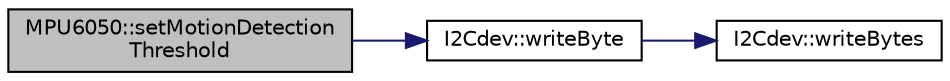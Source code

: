 digraph "MPU6050::setMotionDetectionThreshold"
{
  edge [fontname="Helvetica",fontsize="10",labelfontname="Helvetica",labelfontsize="10"];
  node [fontname="Helvetica",fontsize="10",shape=record];
  rankdir="LR";
  Node1146 [label="MPU6050::setMotionDetection\lThreshold",height=0.2,width=0.4,color="black", fillcolor="grey75", style="filled", fontcolor="black"];
  Node1146 -> Node1147 [color="midnightblue",fontsize="10",style="solid",fontname="Helvetica"];
  Node1147 [label="I2Cdev::writeByte",height=0.2,width=0.4,color="black", fillcolor="white", style="filled",URL="$class_i2_cdev.html#aeb297637ef985cd562da465ba61b7042",tooltip="Write single byte to an 8-bit device register. "];
  Node1147 -> Node1148 [color="midnightblue",fontsize="10",style="solid",fontname="Helvetica"];
  Node1148 [label="I2Cdev::writeBytes",height=0.2,width=0.4,color="black", fillcolor="white", style="filled",URL="$class_i2_cdev.html#aa4e39cac6c0eac5112f9132084bcc93e"];
}
